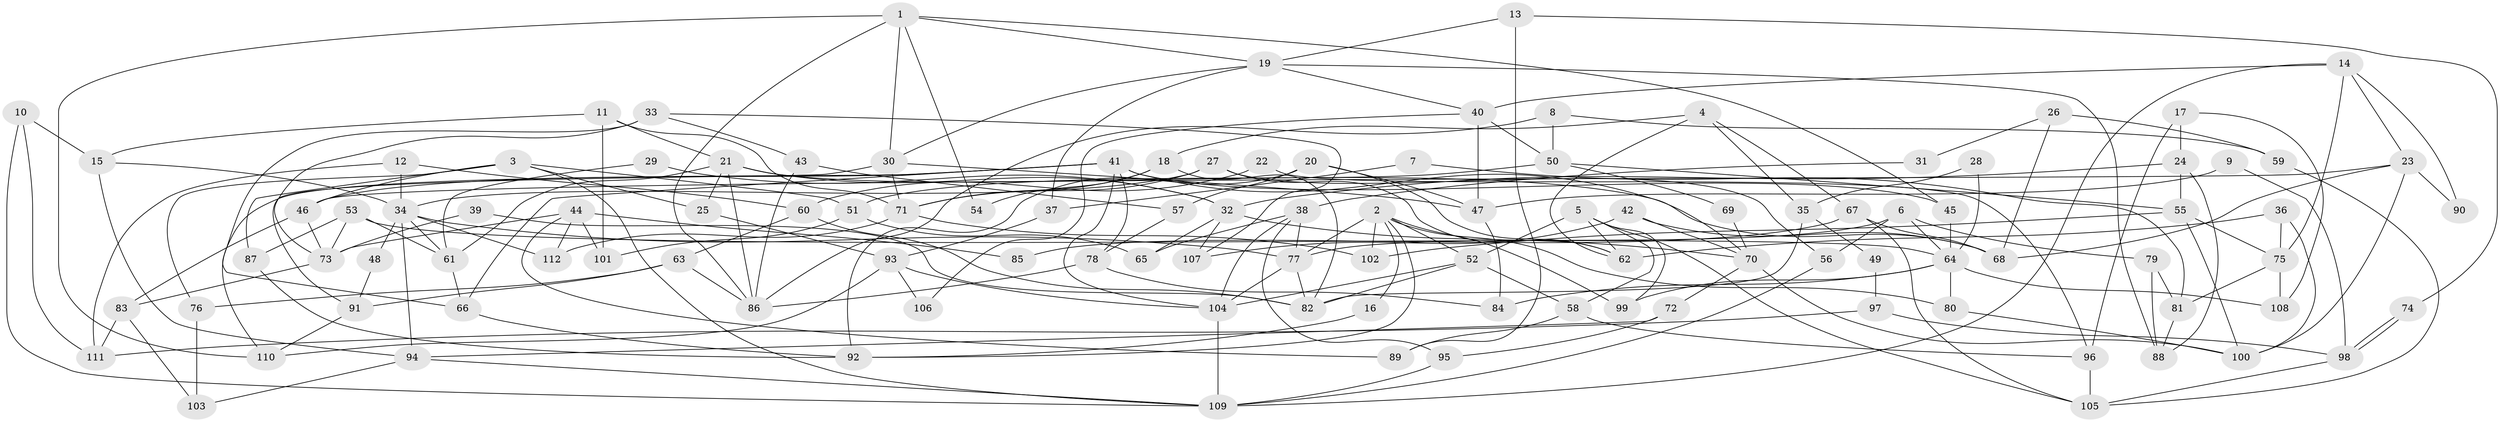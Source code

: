 // Generated by graph-tools (version 1.1) at 2025/50/03/09/25 03:50:13]
// undirected, 112 vertices, 224 edges
graph export_dot {
graph [start="1"]
  node [color=gray90,style=filled];
  1;
  2;
  3;
  4;
  5;
  6;
  7;
  8;
  9;
  10;
  11;
  12;
  13;
  14;
  15;
  16;
  17;
  18;
  19;
  20;
  21;
  22;
  23;
  24;
  25;
  26;
  27;
  28;
  29;
  30;
  31;
  32;
  33;
  34;
  35;
  36;
  37;
  38;
  39;
  40;
  41;
  42;
  43;
  44;
  45;
  46;
  47;
  48;
  49;
  50;
  51;
  52;
  53;
  54;
  55;
  56;
  57;
  58;
  59;
  60;
  61;
  62;
  63;
  64;
  65;
  66;
  67;
  68;
  69;
  70;
  71;
  72;
  73;
  74;
  75;
  76;
  77;
  78;
  79;
  80;
  81;
  82;
  83;
  84;
  85;
  86;
  87;
  88;
  89;
  90;
  91;
  92;
  93;
  94;
  95;
  96;
  97;
  98;
  99;
  100;
  101;
  102;
  103;
  104;
  105;
  106;
  107;
  108;
  109;
  110;
  111;
  112;
  1 -- 30;
  1 -- 45;
  1 -- 19;
  1 -- 54;
  1 -- 86;
  1 -- 110;
  2 -- 77;
  2 -- 102;
  2 -- 16;
  2 -- 52;
  2 -- 80;
  2 -- 92;
  2 -- 99;
  3 -- 46;
  3 -- 25;
  3 -- 51;
  3 -- 76;
  3 -- 87;
  3 -- 109;
  4 -- 62;
  4 -- 18;
  4 -- 35;
  4 -- 67;
  5 -- 99;
  5 -- 52;
  5 -- 58;
  5 -- 62;
  5 -- 105;
  6 -- 56;
  6 -- 77;
  6 -- 64;
  6 -- 79;
  7 -- 81;
  7 -- 37;
  8 -- 86;
  8 -- 50;
  8 -- 59;
  9 -- 47;
  9 -- 98;
  10 -- 15;
  10 -- 109;
  10 -- 111;
  11 -- 15;
  11 -- 71;
  11 -- 21;
  11 -- 101;
  12 -- 111;
  12 -- 34;
  12 -- 60;
  13 -- 19;
  13 -- 89;
  13 -- 74;
  14 -- 75;
  14 -- 109;
  14 -- 23;
  14 -- 40;
  14 -- 90;
  15 -- 34;
  15 -- 94;
  16 -- 92;
  17 -- 96;
  17 -- 24;
  17 -- 108;
  18 -- 82;
  18 -- 71;
  18 -- 54;
  19 -- 40;
  19 -- 30;
  19 -- 37;
  19 -- 88;
  20 -- 62;
  20 -- 92;
  20 -- 47;
  20 -- 57;
  21 -- 86;
  21 -- 25;
  21 -- 32;
  21 -- 61;
  21 -- 68;
  22 -- 96;
  22 -- 60;
  23 -- 46;
  23 -- 68;
  23 -- 90;
  23 -- 100;
  24 -- 32;
  24 -- 88;
  24 -- 55;
  25 -- 93;
  26 -- 59;
  26 -- 68;
  26 -- 31;
  27 -- 62;
  27 -- 34;
  27 -- 56;
  27 -- 71;
  28 -- 35;
  28 -- 64;
  29 -- 61;
  29 -- 32;
  30 -- 47;
  30 -- 71;
  30 -- 91;
  31 -- 38;
  32 -- 70;
  32 -- 65;
  32 -- 107;
  33 -- 107;
  33 -- 73;
  33 -- 43;
  33 -- 66;
  34 -- 61;
  34 -- 94;
  34 -- 48;
  34 -- 77;
  34 -- 112;
  35 -- 82;
  35 -- 49;
  36 -- 100;
  36 -- 75;
  36 -- 62;
  37 -- 93;
  38 -- 104;
  38 -- 77;
  38 -- 65;
  38 -- 95;
  39 -- 82;
  39 -- 73;
  40 -- 50;
  40 -- 47;
  40 -- 106;
  41 -- 104;
  41 -- 78;
  41 -- 45;
  41 -- 46;
  41 -- 66;
  41 -- 70;
  41 -- 110;
  42 -- 68;
  42 -- 70;
  42 -- 107;
  43 -- 57;
  43 -- 86;
  44 -- 101;
  44 -- 112;
  44 -- 73;
  44 -- 85;
  44 -- 89;
  45 -- 64;
  46 -- 73;
  46 -- 83;
  47 -- 84;
  48 -- 91;
  49 -- 97;
  50 -- 51;
  50 -- 55;
  50 -- 69;
  51 -- 65;
  51 -- 101;
  52 -- 104;
  52 -- 58;
  52 -- 82;
  53 -- 87;
  53 -- 61;
  53 -- 64;
  53 -- 73;
  55 -- 100;
  55 -- 75;
  55 -- 102;
  56 -- 109;
  57 -- 78;
  58 -- 89;
  58 -- 96;
  59 -- 105;
  60 -- 63;
  60 -- 82;
  61 -- 66;
  63 -- 91;
  63 -- 86;
  63 -- 76;
  64 -- 80;
  64 -- 84;
  64 -- 99;
  64 -- 108;
  66 -- 92;
  67 -- 68;
  67 -- 85;
  67 -- 105;
  69 -- 70;
  70 -- 100;
  70 -- 72;
  71 -- 102;
  71 -- 112;
  72 -- 95;
  72 -- 94;
  73 -- 83;
  74 -- 98;
  74 -- 98;
  75 -- 108;
  75 -- 81;
  76 -- 103;
  77 -- 82;
  77 -- 104;
  78 -- 84;
  78 -- 86;
  79 -- 81;
  79 -- 88;
  80 -- 100;
  81 -- 88;
  83 -- 103;
  83 -- 111;
  87 -- 92;
  91 -- 110;
  93 -- 104;
  93 -- 110;
  93 -- 106;
  94 -- 103;
  94 -- 109;
  95 -- 109;
  96 -- 105;
  97 -- 111;
  97 -- 98;
  98 -- 105;
  104 -- 109;
}
